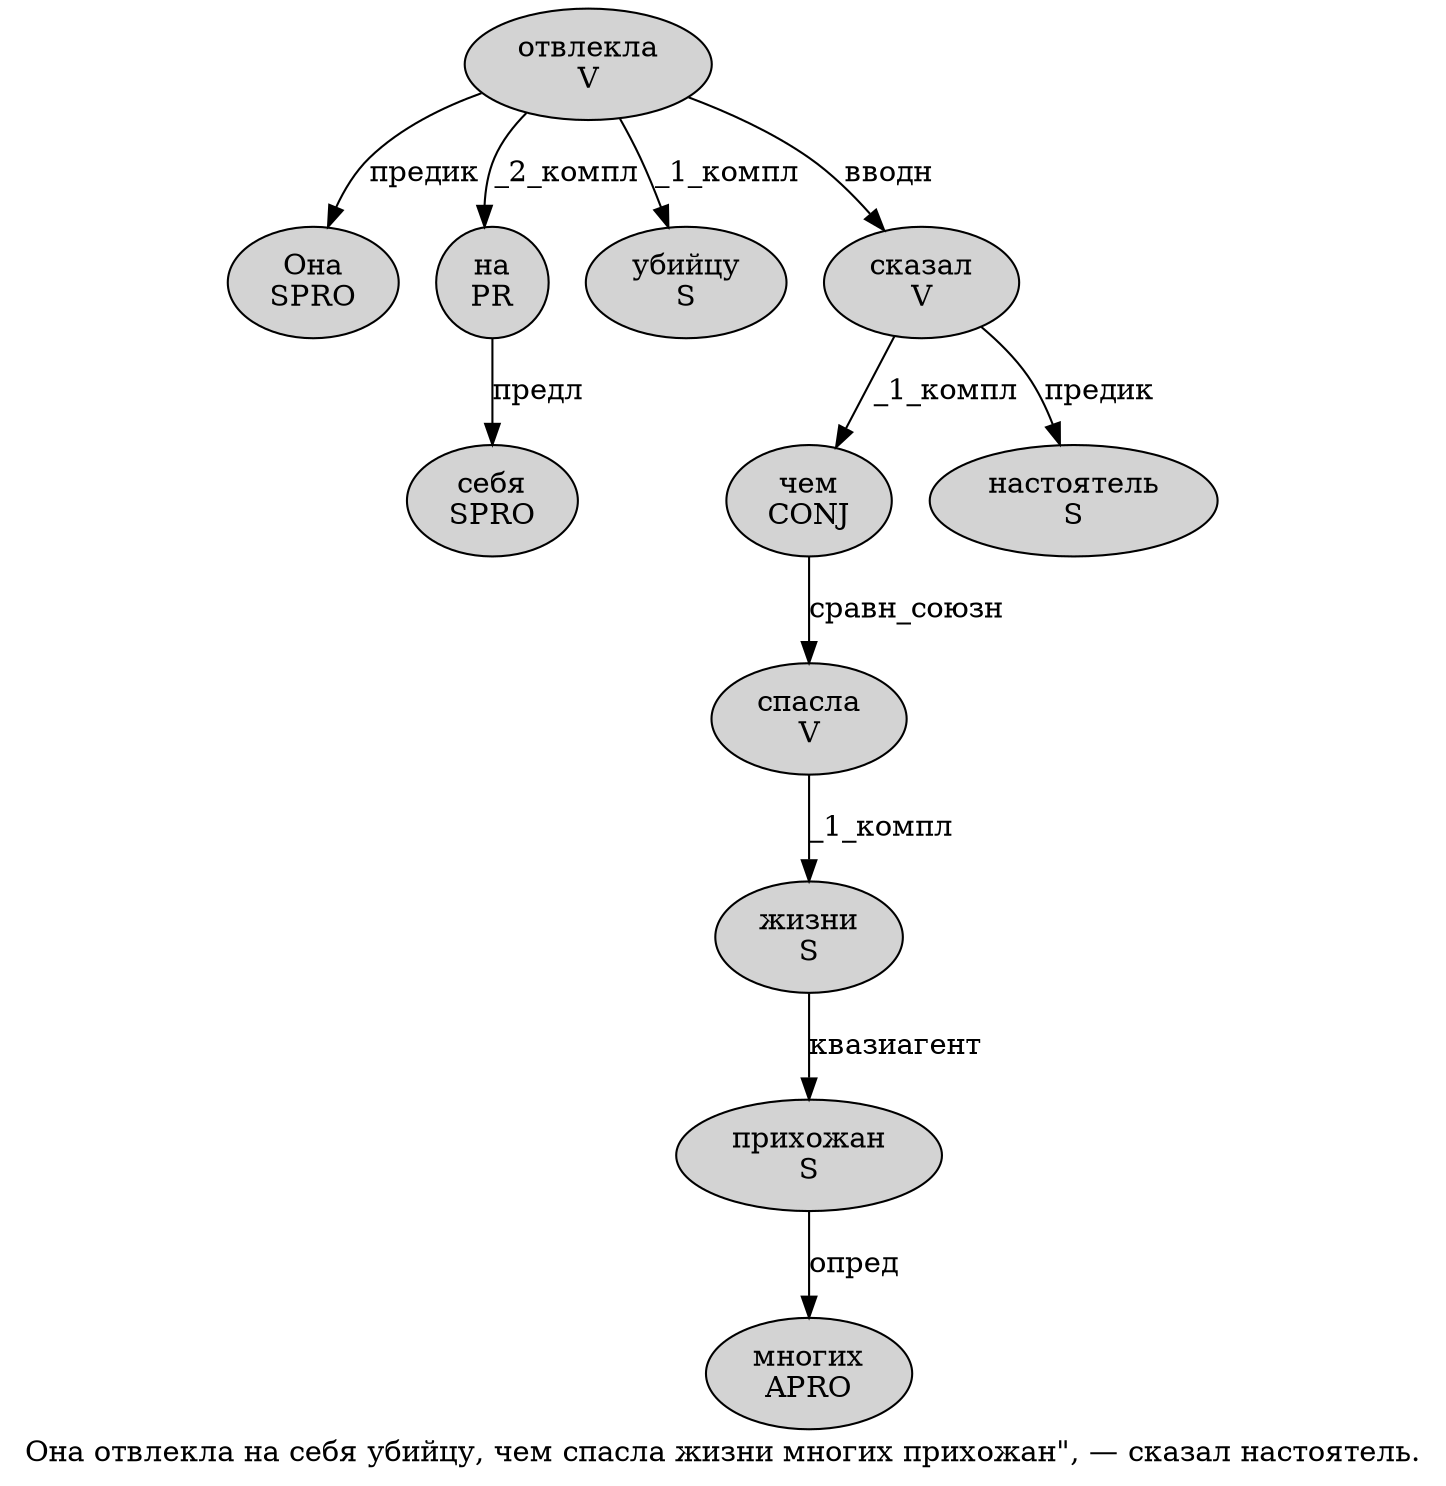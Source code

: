 digraph SENTENCE_1010 {
	graph [label="Она отвлекла на себя убийцу, чем спасла жизни многих прихожан\", — сказал настоятель."]
	node [style=filled]
		0 [label="Она
SPRO" color="" fillcolor=lightgray penwidth=1 shape=ellipse]
		1 [label="отвлекла
V" color="" fillcolor=lightgray penwidth=1 shape=ellipse]
		2 [label="на
PR" color="" fillcolor=lightgray penwidth=1 shape=ellipse]
		3 [label="себя
SPRO" color="" fillcolor=lightgray penwidth=1 shape=ellipse]
		4 [label="убийцу
S" color="" fillcolor=lightgray penwidth=1 shape=ellipse]
		6 [label="чем
CONJ" color="" fillcolor=lightgray penwidth=1 shape=ellipse]
		7 [label="спасла
V" color="" fillcolor=lightgray penwidth=1 shape=ellipse]
		8 [label="жизни
S" color="" fillcolor=lightgray penwidth=1 shape=ellipse]
		9 [label="многих
APRO" color="" fillcolor=lightgray penwidth=1 shape=ellipse]
		10 [label="прихожан
S" color="" fillcolor=lightgray penwidth=1 shape=ellipse]
		14 [label="сказал
V" color="" fillcolor=lightgray penwidth=1 shape=ellipse]
		15 [label="настоятель
S" color="" fillcolor=lightgray penwidth=1 shape=ellipse]
			7 -> 8 [label="_1_компл"]
			10 -> 9 [label="опред"]
			14 -> 6 [label="_1_компл"]
			14 -> 15 [label="предик"]
			1 -> 0 [label="предик"]
			1 -> 2 [label="_2_компл"]
			1 -> 4 [label="_1_компл"]
			1 -> 14 [label="вводн"]
			8 -> 10 [label="квазиагент"]
			2 -> 3 [label="предл"]
			6 -> 7 [label="сравн_союзн"]
}